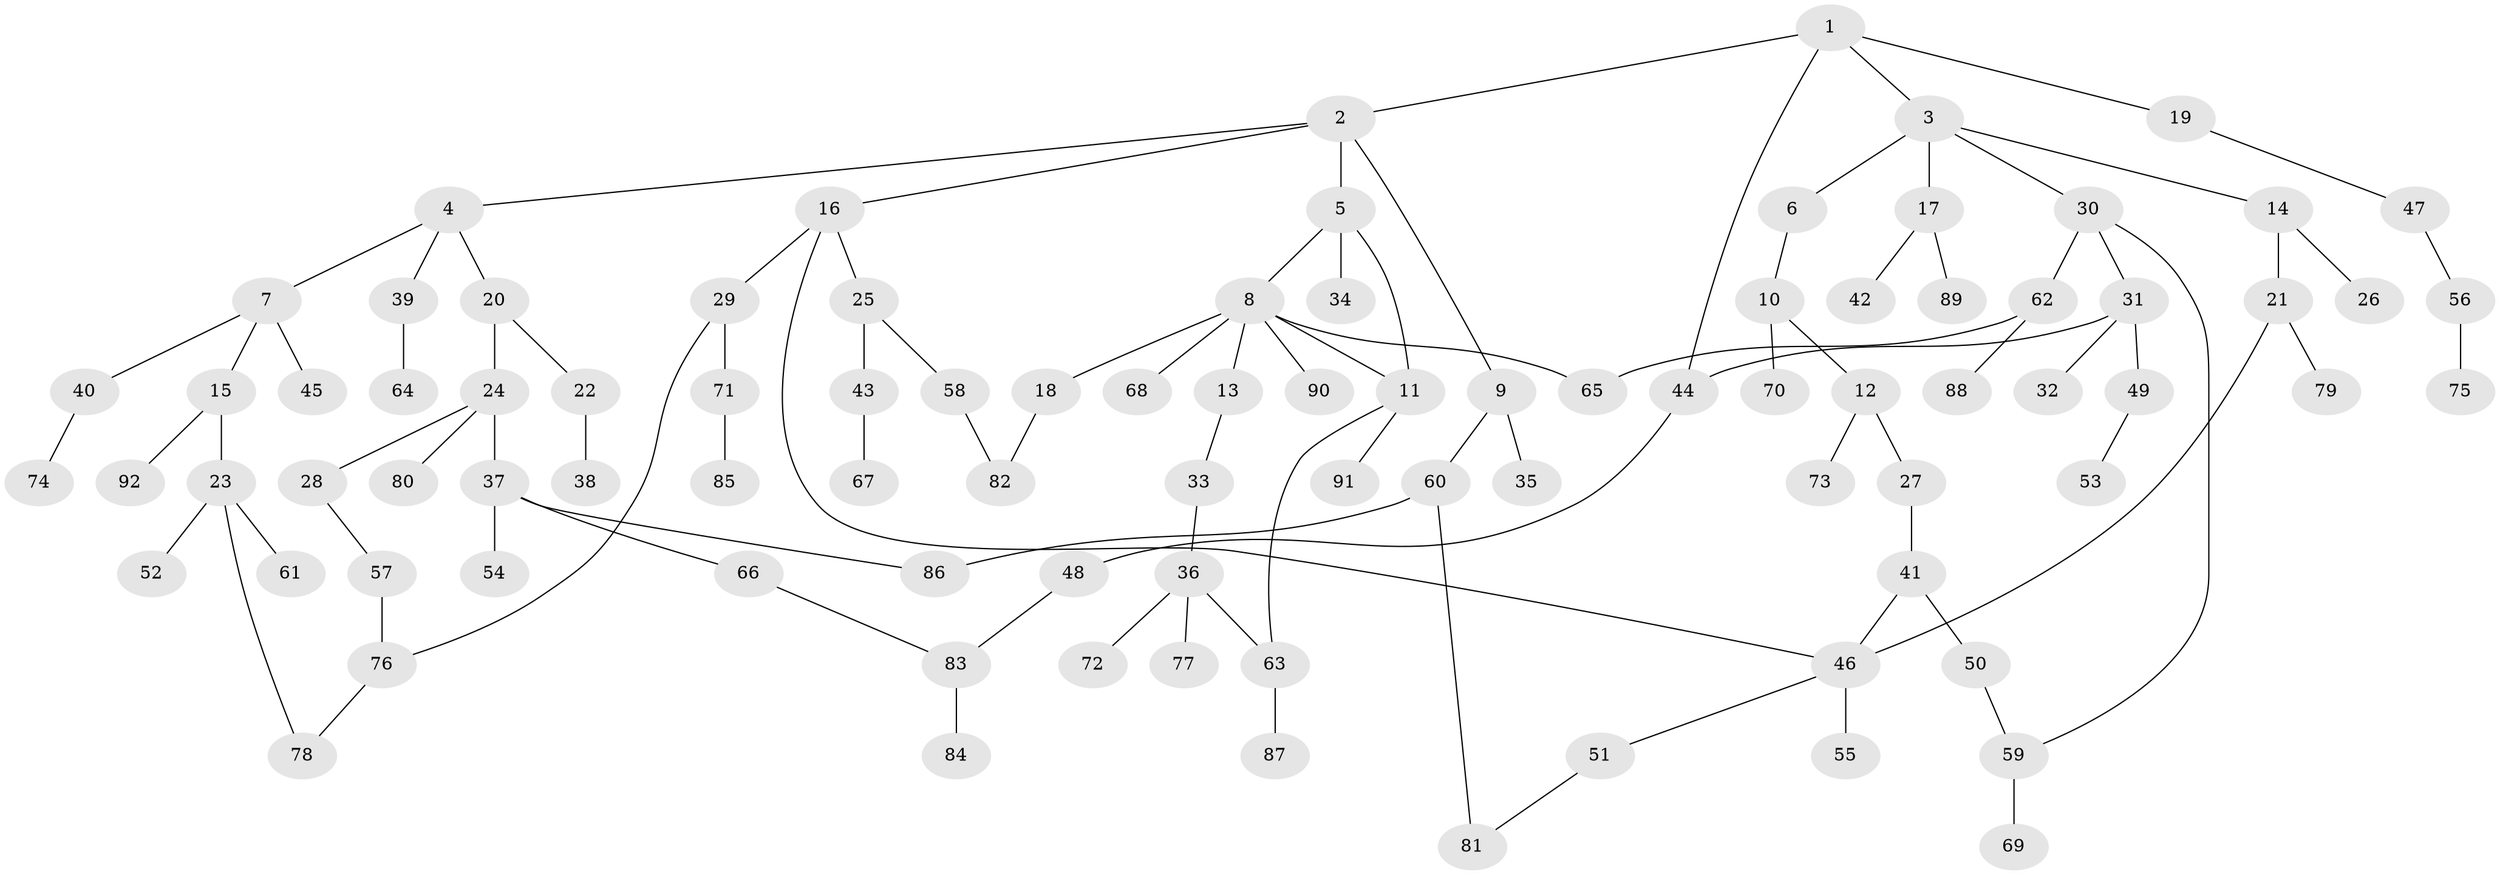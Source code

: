 // coarse degree distribution, {5: 0.08620689655172414, 7: 0.017241379310344827, 2: 0.3103448275862069, 3: 0.15517241379310345, 8: 0.017241379310344827, 4: 0.034482758620689655, 6: 0.017241379310344827, 1: 0.3620689655172414}
// Generated by graph-tools (version 1.1) at 2025/51/02/27/25 19:51:37]
// undirected, 92 vertices, 104 edges
graph export_dot {
graph [start="1"]
  node [color=gray90,style=filled];
  1;
  2;
  3;
  4;
  5;
  6;
  7;
  8;
  9;
  10;
  11;
  12;
  13;
  14;
  15;
  16;
  17;
  18;
  19;
  20;
  21;
  22;
  23;
  24;
  25;
  26;
  27;
  28;
  29;
  30;
  31;
  32;
  33;
  34;
  35;
  36;
  37;
  38;
  39;
  40;
  41;
  42;
  43;
  44;
  45;
  46;
  47;
  48;
  49;
  50;
  51;
  52;
  53;
  54;
  55;
  56;
  57;
  58;
  59;
  60;
  61;
  62;
  63;
  64;
  65;
  66;
  67;
  68;
  69;
  70;
  71;
  72;
  73;
  74;
  75;
  76;
  77;
  78;
  79;
  80;
  81;
  82;
  83;
  84;
  85;
  86;
  87;
  88;
  89;
  90;
  91;
  92;
  1 -- 2;
  1 -- 3;
  1 -- 19;
  1 -- 44;
  2 -- 4;
  2 -- 5;
  2 -- 9;
  2 -- 16;
  3 -- 6;
  3 -- 14;
  3 -- 17;
  3 -- 30;
  4 -- 7;
  4 -- 20;
  4 -- 39;
  5 -- 8;
  5 -- 11;
  5 -- 34;
  6 -- 10;
  7 -- 15;
  7 -- 40;
  7 -- 45;
  8 -- 13;
  8 -- 18;
  8 -- 68;
  8 -- 90;
  8 -- 11;
  8 -- 65;
  9 -- 35;
  9 -- 60;
  10 -- 12;
  10 -- 70;
  11 -- 91;
  11 -- 63;
  12 -- 27;
  12 -- 73;
  13 -- 33;
  14 -- 21;
  14 -- 26;
  15 -- 23;
  15 -- 92;
  16 -- 25;
  16 -- 29;
  16 -- 46;
  17 -- 42;
  17 -- 89;
  18 -- 82;
  19 -- 47;
  20 -- 22;
  20 -- 24;
  21 -- 79;
  21 -- 46;
  22 -- 38;
  23 -- 52;
  23 -- 61;
  23 -- 78;
  24 -- 28;
  24 -- 37;
  24 -- 80;
  25 -- 43;
  25 -- 58;
  27 -- 41;
  28 -- 57;
  29 -- 71;
  29 -- 76;
  30 -- 31;
  30 -- 62;
  30 -- 59;
  31 -- 32;
  31 -- 49;
  31 -- 44;
  33 -- 36;
  36 -- 63;
  36 -- 72;
  36 -- 77;
  37 -- 54;
  37 -- 66;
  37 -- 86;
  39 -- 64;
  40 -- 74;
  41 -- 50;
  41 -- 46;
  43 -- 67;
  44 -- 48;
  46 -- 51;
  46 -- 55;
  47 -- 56;
  48 -- 83;
  49 -- 53;
  50 -- 59;
  51 -- 81;
  56 -- 75;
  57 -- 76;
  58 -- 82;
  59 -- 69;
  60 -- 86;
  60 -- 81;
  62 -- 65;
  62 -- 88;
  63 -- 87;
  66 -- 83;
  71 -- 85;
  76 -- 78;
  83 -- 84;
}
